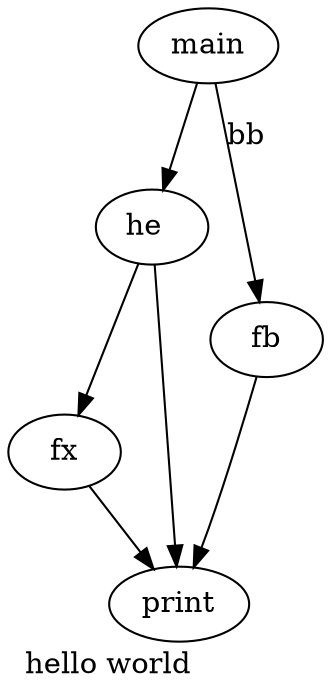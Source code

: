
digraph test {
	//node [bgcolor=blue,labelloc=t,labeljust=r]
	//node [bgcolor=blue,labeljust=l]
	graph [labeljust=l]
	node [labeljust=l]
	label="hello world"
	fa [label="he\l"]
	main -> fa;
	main -> fb [label="bb"];
	fa -> fx;
	fa -> print;
	fb -> print;
	fx -> print;
}

